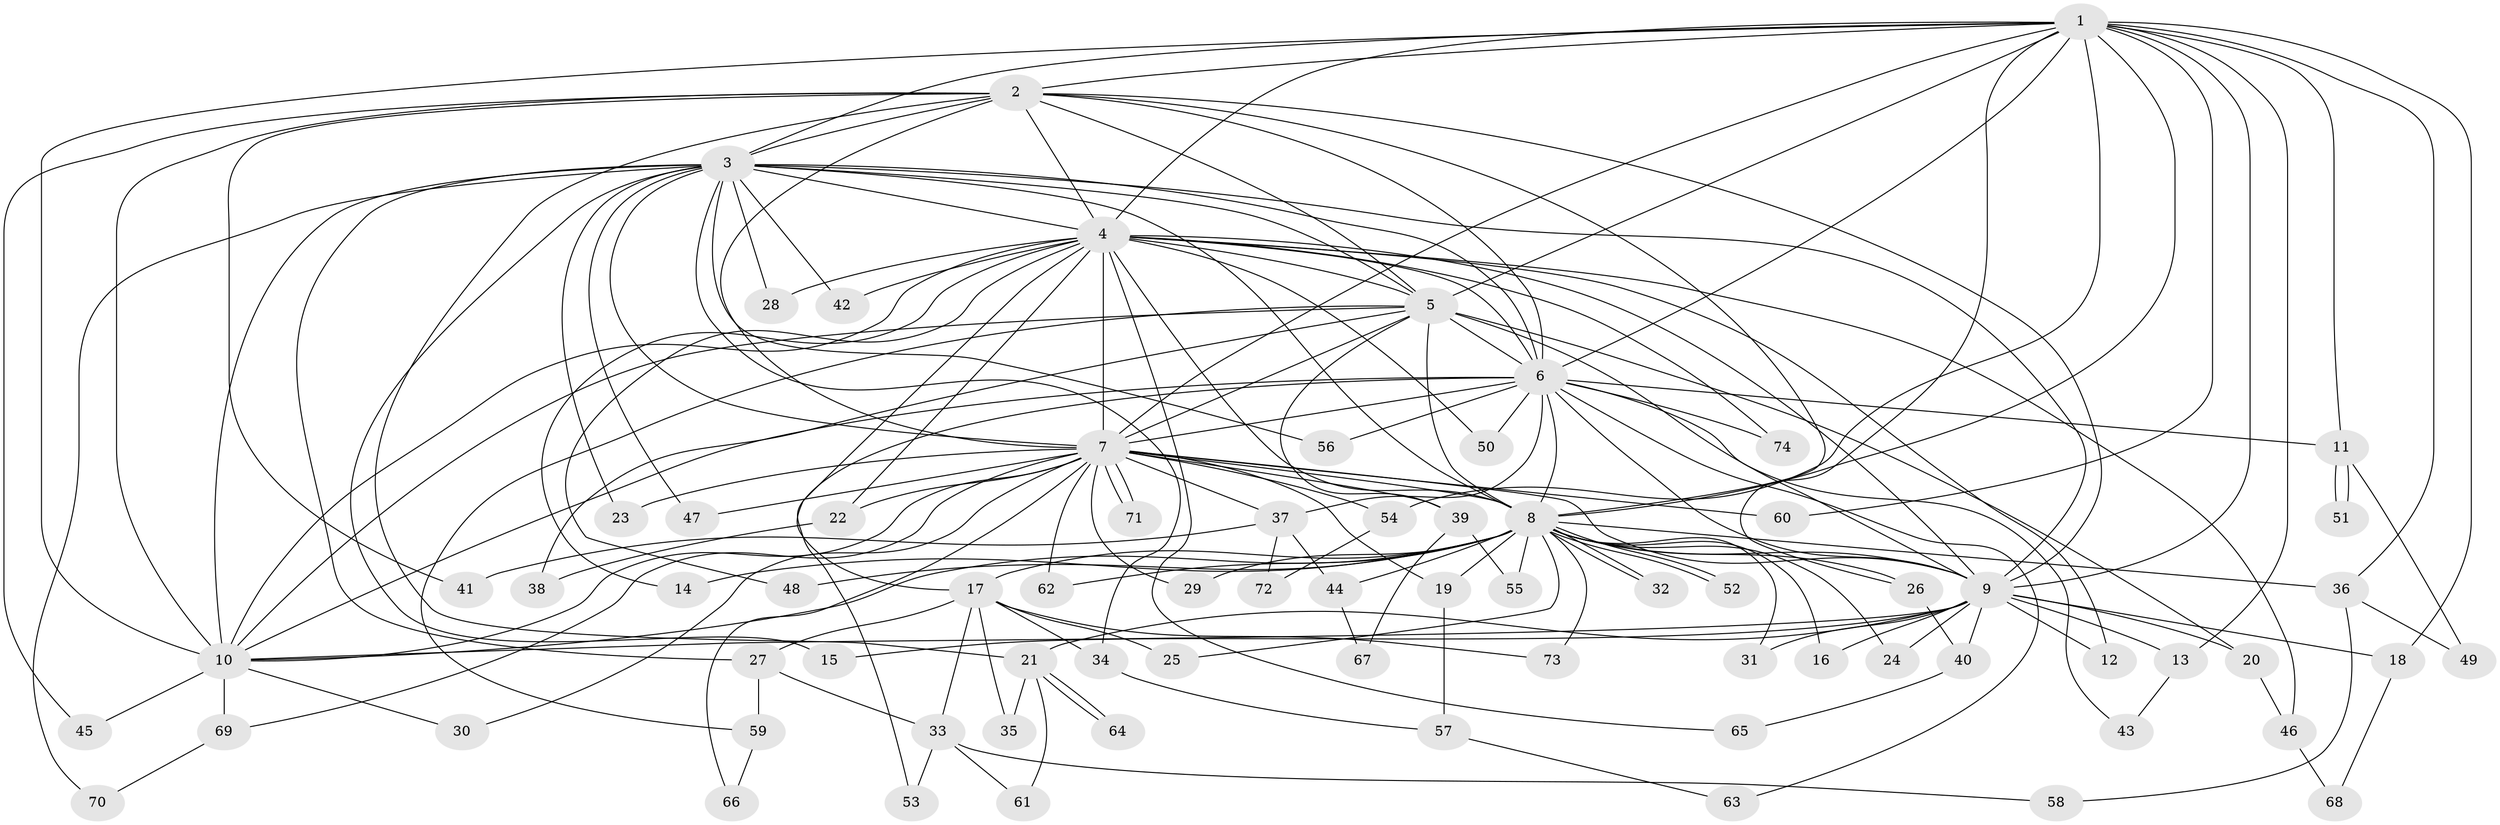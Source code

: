 // coarse degree distribution, {17: 0.03636363636363636, 10: 0.01818181818181818, 14: 0.01818181818181818, 27: 0.01818181818181818, 12: 0.01818181818181818, 25: 0.01818181818181818, 16: 0.01818181818181818, 5: 0.03636363636363636, 2: 0.5454545454545454, 3: 0.12727272727272726, 8: 0.01818181818181818, 4: 0.09090909090909091, 6: 0.01818181818181818, 1: 0.01818181818181818}
// Generated by graph-tools (version 1.1) at 2025/23/03/03/25 07:23:45]
// undirected, 74 vertices, 173 edges
graph export_dot {
graph [start="1"]
  node [color=gray90,style=filled];
  1;
  2;
  3;
  4;
  5;
  6;
  7;
  8;
  9;
  10;
  11;
  12;
  13;
  14;
  15;
  16;
  17;
  18;
  19;
  20;
  21;
  22;
  23;
  24;
  25;
  26;
  27;
  28;
  29;
  30;
  31;
  32;
  33;
  34;
  35;
  36;
  37;
  38;
  39;
  40;
  41;
  42;
  43;
  44;
  45;
  46;
  47;
  48;
  49;
  50;
  51;
  52;
  53;
  54;
  55;
  56;
  57;
  58;
  59;
  60;
  61;
  62;
  63;
  64;
  65;
  66;
  67;
  68;
  69;
  70;
  71;
  72;
  73;
  74;
  1 -- 2;
  1 -- 3;
  1 -- 4;
  1 -- 5;
  1 -- 6;
  1 -- 7;
  1 -- 8;
  1 -- 9;
  1 -- 10;
  1 -- 11;
  1 -- 13;
  1 -- 18;
  1 -- 26;
  1 -- 36;
  1 -- 54;
  1 -- 60;
  2 -- 3;
  2 -- 4;
  2 -- 5;
  2 -- 6;
  2 -- 7;
  2 -- 8;
  2 -- 9;
  2 -- 10;
  2 -- 21;
  2 -- 41;
  2 -- 45;
  3 -- 4;
  3 -- 5;
  3 -- 6;
  3 -- 7;
  3 -- 8;
  3 -- 9;
  3 -- 10;
  3 -- 15;
  3 -- 23;
  3 -- 27;
  3 -- 28;
  3 -- 34;
  3 -- 42;
  3 -- 47;
  3 -- 56;
  3 -- 70;
  4 -- 5;
  4 -- 6;
  4 -- 7;
  4 -- 8;
  4 -- 9;
  4 -- 10;
  4 -- 12;
  4 -- 14;
  4 -- 17;
  4 -- 22;
  4 -- 28;
  4 -- 42;
  4 -- 46;
  4 -- 48;
  4 -- 50;
  4 -- 65;
  4 -- 74;
  5 -- 6;
  5 -- 7;
  5 -- 8;
  5 -- 9;
  5 -- 10;
  5 -- 20;
  5 -- 38;
  5 -- 39;
  5 -- 59;
  6 -- 7;
  6 -- 8;
  6 -- 9;
  6 -- 10;
  6 -- 11;
  6 -- 37;
  6 -- 43;
  6 -- 50;
  6 -- 53;
  6 -- 56;
  6 -- 63;
  6 -- 74;
  7 -- 8;
  7 -- 9;
  7 -- 10;
  7 -- 19;
  7 -- 22;
  7 -- 23;
  7 -- 29;
  7 -- 30;
  7 -- 37;
  7 -- 39;
  7 -- 47;
  7 -- 54;
  7 -- 60;
  7 -- 62;
  7 -- 66;
  7 -- 69;
  7 -- 71;
  7 -- 71;
  8 -- 9;
  8 -- 10;
  8 -- 14;
  8 -- 16;
  8 -- 17;
  8 -- 19;
  8 -- 24;
  8 -- 25;
  8 -- 26;
  8 -- 29;
  8 -- 31;
  8 -- 32;
  8 -- 32;
  8 -- 36;
  8 -- 44;
  8 -- 48;
  8 -- 52;
  8 -- 52;
  8 -- 55;
  8 -- 62;
  8 -- 73;
  9 -- 10;
  9 -- 12;
  9 -- 13;
  9 -- 15;
  9 -- 16;
  9 -- 18;
  9 -- 20;
  9 -- 21;
  9 -- 24;
  9 -- 31;
  9 -- 40;
  10 -- 30;
  10 -- 45;
  10 -- 69;
  11 -- 49;
  11 -- 51;
  11 -- 51;
  13 -- 43;
  17 -- 25;
  17 -- 27;
  17 -- 33;
  17 -- 34;
  17 -- 35;
  17 -- 73;
  18 -- 68;
  19 -- 57;
  20 -- 46;
  21 -- 35;
  21 -- 61;
  21 -- 64;
  21 -- 64;
  22 -- 38;
  26 -- 40;
  27 -- 33;
  27 -- 59;
  33 -- 53;
  33 -- 58;
  33 -- 61;
  34 -- 57;
  36 -- 49;
  36 -- 58;
  37 -- 41;
  37 -- 44;
  37 -- 72;
  39 -- 55;
  39 -- 67;
  40 -- 65;
  44 -- 67;
  46 -- 68;
  54 -- 72;
  57 -- 63;
  59 -- 66;
  69 -- 70;
}
